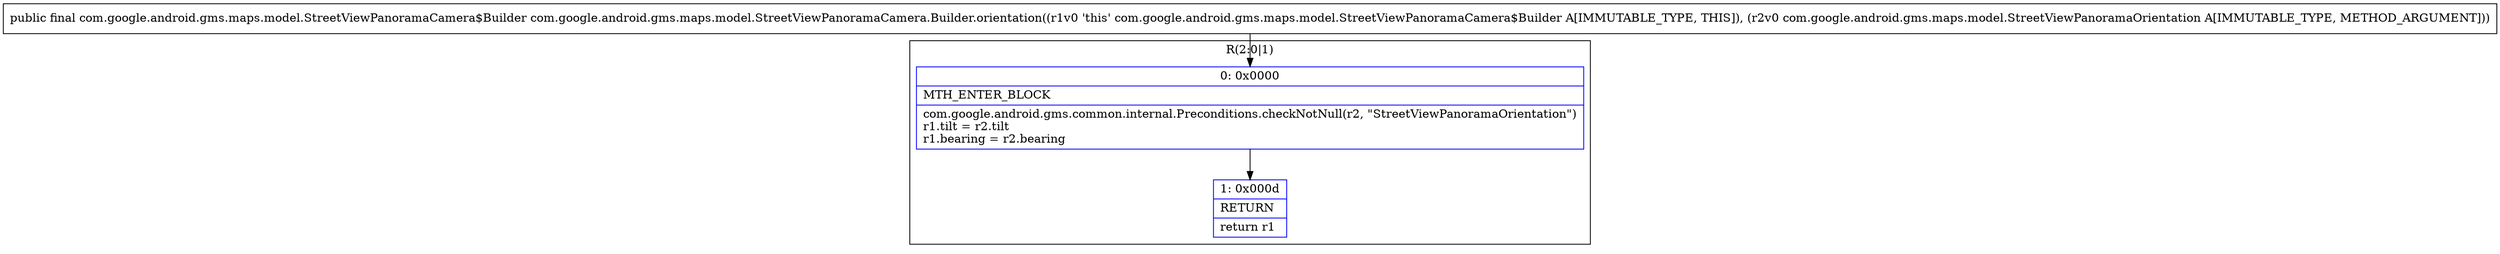 digraph "CFG forcom.google.android.gms.maps.model.StreetViewPanoramaCamera.Builder.orientation(Lcom\/google\/android\/gms\/maps\/model\/StreetViewPanoramaOrientation;)Lcom\/google\/android\/gms\/maps\/model\/StreetViewPanoramaCamera$Builder;" {
subgraph cluster_Region_1050643185 {
label = "R(2:0|1)";
node [shape=record,color=blue];
Node_0 [shape=record,label="{0\:\ 0x0000|MTH_ENTER_BLOCK\l|com.google.android.gms.common.internal.Preconditions.checkNotNull(r2, \"StreetViewPanoramaOrientation\")\lr1.tilt = r2.tilt\lr1.bearing = r2.bearing\l}"];
Node_1 [shape=record,label="{1\:\ 0x000d|RETURN\l|return r1\l}"];
}
MethodNode[shape=record,label="{public final com.google.android.gms.maps.model.StreetViewPanoramaCamera$Builder com.google.android.gms.maps.model.StreetViewPanoramaCamera.Builder.orientation((r1v0 'this' com.google.android.gms.maps.model.StreetViewPanoramaCamera$Builder A[IMMUTABLE_TYPE, THIS]), (r2v0 com.google.android.gms.maps.model.StreetViewPanoramaOrientation A[IMMUTABLE_TYPE, METHOD_ARGUMENT])) }"];
MethodNode -> Node_0;
Node_0 -> Node_1;
}

